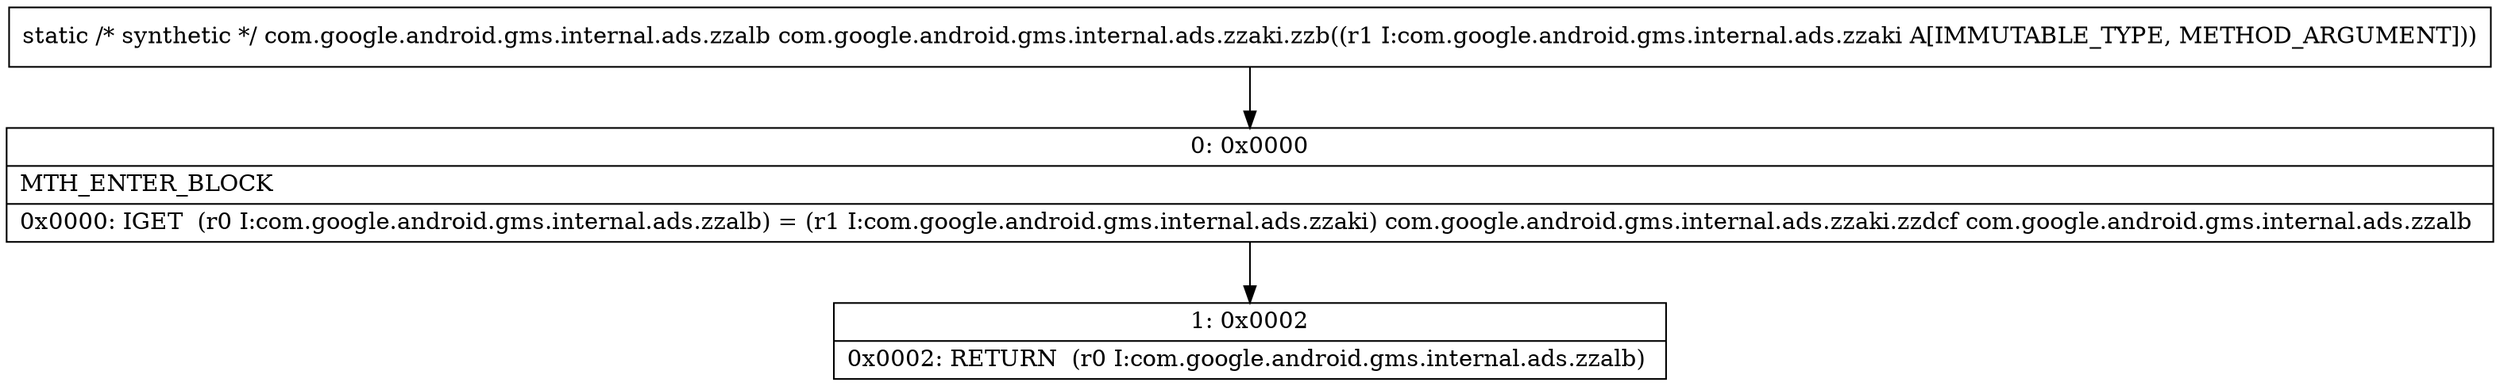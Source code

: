 digraph "CFG forcom.google.android.gms.internal.ads.zzaki.zzb(Lcom\/google\/android\/gms\/internal\/ads\/zzaki;)Lcom\/google\/android\/gms\/internal\/ads\/zzalb;" {
Node_0 [shape=record,label="{0\:\ 0x0000|MTH_ENTER_BLOCK\l|0x0000: IGET  (r0 I:com.google.android.gms.internal.ads.zzalb) = (r1 I:com.google.android.gms.internal.ads.zzaki) com.google.android.gms.internal.ads.zzaki.zzdcf com.google.android.gms.internal.ads.zzalb \l}"];
Node_1 [shape=record,label="{1\:\ 0x0002|0x0002: RETURN  (r0 I:com.google.android.gms.internal.ads.zzalb) \l}"];
MethodNode[shape=record,label="{static \/* synthetic *\/ com.google.android.gms.internal.ads.zzalb com.google.android.gms.internal.ads.zzaki.zzb((r1 I:com.google.android.gms.internal.ads.zzaki A[IMMUTABLE_TYPE, METHOD_ARGUMENT])) }"];
MethodNode -> Node_0;
Node_0 -> Node_1;
}

